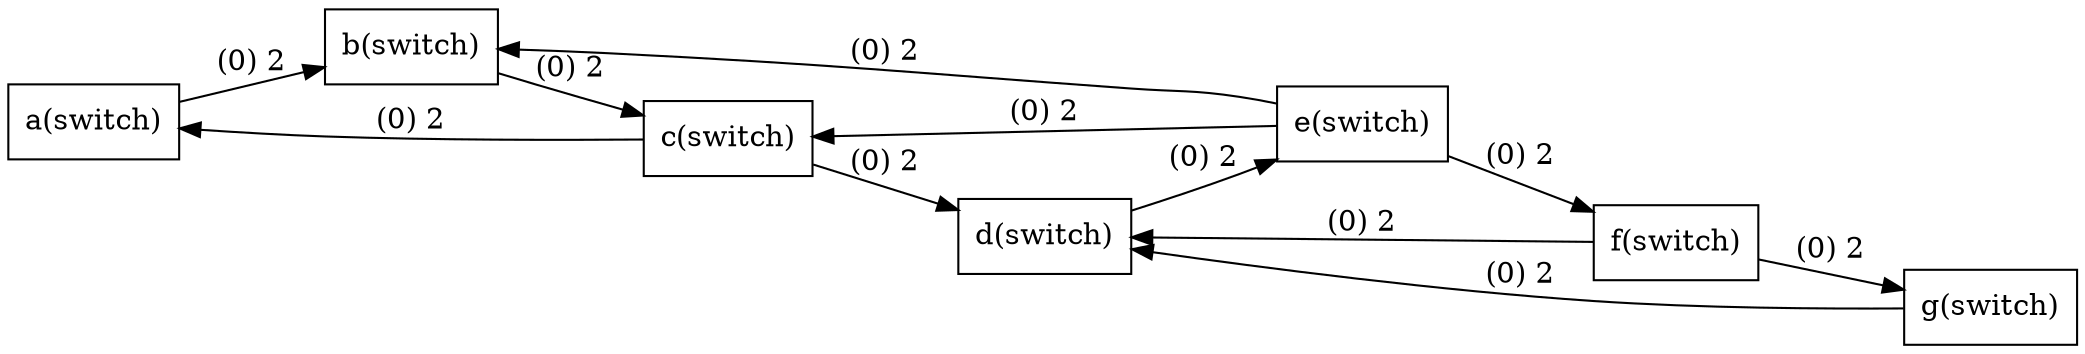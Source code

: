 digraph G{
rankdir=LR;
node [shape=record];

a [label="a(switch)"];
b [label="b(switch)"];
a->b[label="(0) 2"];
b [label="b(switch)"];
c [label="c(switch)"];
b->c[label="(0) 2"];
c [label="c(switch)"];
a [label="a(switch)"];
c->a[label="(0) 2"];
c [label="c(switch)"];
d [label="d(switch)"];
c->d[label="(0) 2"];
d [label="d(switch)"];
e [label="e(switch)"];
d->e[label="(0) 2"];
e [label="e(switch)"];
b [label="b(switch)"];
e->b[label="(0) 2"];
e [label="e(switch)"];
c [label="c(switch)"];
e->c[label="(0) 2"];
e [label="e(switch)"];
f [label="f(switch)"];
e->f[label="(0) 2"];
f [label="f(switch)"];
d [label="d(switch)"];
f->d[label="(0) 2"];
f [label="f(switch)"];
g [label="g(switch)"];
f->g[label="(0) 2"];
g [label="g(switch)"];
d [label="d(switch)"];
g->d[label="(0) 2"];

}
